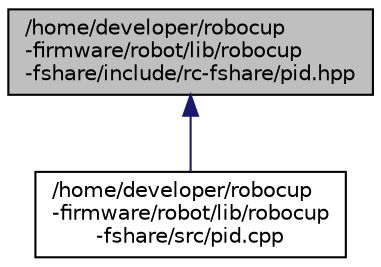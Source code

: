 digraph "/home/developer/robocup-firmware/robot/lib/robocup-fshare/include/rc-fshare/pid.hpp"
{
  edge [fontname="Helvetica",fontsize="10",labelfontname="Helvetica",labelfontsize="10"];
  node [fontname="Helvetica",fontsize="10",shape=record];
  Node3 [label="/home/developer/robocup\l-firmware/robot/lib/robocup\l-fshare/include/rc-fshare/pid.hpp",height=0.2,width=0.4,color="black", fillcolor="grey75", style="filled", fontcolor="black"];
  Node3 -> Node4 [dir="back",color="midnightblue",fontsize="10",style="solid",fontname="Helvetica"];
  Node4 [label="/home/developer/robocup\l-firmware/robot/lib/robocup\l-fshare/src/pid.cpp",height=0.2,width=0.4,color="black", fillcolor="white", style="filled",URL="$pid_8cpp.html"];
}
